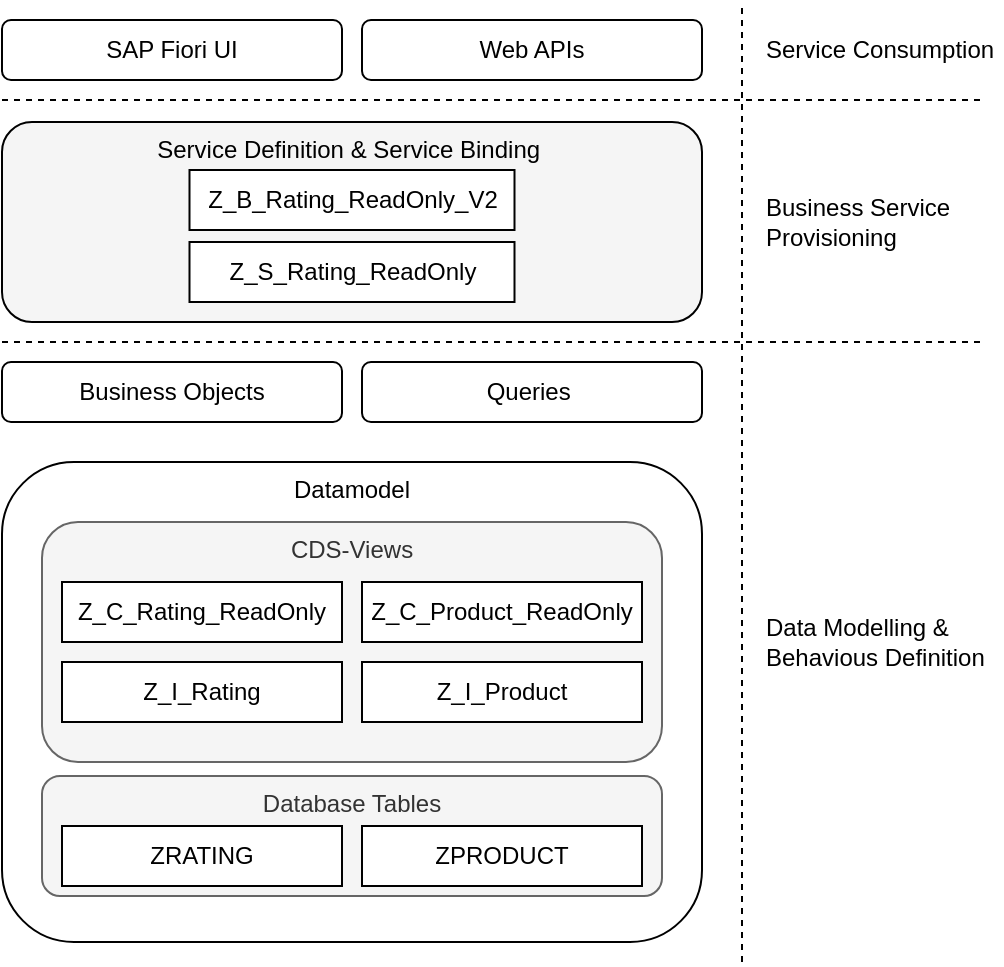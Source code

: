 <mxfile version="21.1.2" type="device">
  <diagram name="Page-1" id="O5uBvAX4eoEhG9-NWiZ3">
    <mxGraphModel dx="1219" dy="1194" grid="1" gridSize="10" guides="1" tooltips="1" connect="1" arrows="1" fold="1" page="1" pageScale="1" pageWidth="827" pageHeight="1169" math="0" shadow="0">
      <root>
        <mxCell id="0" />
        <mxCell id="1" parent="0" />
        <mxCell id="5ukcD1NVXQ0pOEfuJebw-1" value="Business Objects&lt;br&gt;" style="rounded=1;whiteSpace=wrap;html=1;" parent="1" vertex="1">
          <mxGeometry x="20" y="420" width="170" height="30" as="geometry" />
        </mxCell>
        <mxCell id="5ukcD1NVXQ0pOEfuJebw-3" value="Queries&amp;nbsp;" style="rounded=1;whiteSpace=wrap;html=1;" parent="1" vertex="1">
          <mxGeometry x="200" y="420" width="170" height="30" as="geometry" />
        </mxCell>
        <mxCell id="5ukcD1NVXQ0pOEfuJebw-4" value="Service Definition &amp;amp; Service Binding&amp;nbsp;" style="rounded=1;whiteSpace=wrap;html=1;verticalAlign=top;fillColor=#f5f5f5;" parent="1" vertex="1">
          <mxGeometry x="20" y="300" width="350" height="100" as="geometry" />
        </mxCell>
        <mxCell id="5ukcD1NVXQ0pOEfuJebw-5" value="SAP Fiori UI" style="rounded=1;whiteSpace=wrap;html=1;" parent="1" vertex="1">
          <mxGeometry x="20" y="249" width="170" height="30" as="geometry" />
        </mxCell>
        <mxCell id="5ukcD1NVXQ0pOEfuJebw-6" value="Web APIs" style="rounded=1;whiteSpace=wrap;html=1;" parent="1" vertex="1">
          <mxGeometry x="200" y="249" width="170" height="30" as="geometry" />
        </mxCell>
        <mxCell id="5ukcD1NVXQ0pOEfuJebw-7" value="" style="endArrow=none;dashed=1;html=1;rounded=0;" parent="1" edge="1">
          <mxGeometry width="50" height="50" relative="1" as="geometry">
            <mxPoint x="20" y="410" as="sourcePoint" />
            <mxPoint x="510" y="410" as="targetPoint" />
          </mxGeometry>
        </mxCell>
        <mxCell id="5ukcD1NVXQ0pOEfuJebw-8" value="" style="endArrow=none;dashed=1;html=1;rounded=0;" parent="1" edge="1">
          <mxGeometry width="50" height="50" relative="1" as="geometry">
            <mxPoint x="20" y="289" as="sourcePoint" />
            <mxPoint x="510" y="289" as="targetPoint" />
          </mxGeometry>
        </mxCell>
        <mxCell id="5ukcD1NVXQ0pOEfuJebw-9" value="Data Modelling &amp;amp; Behavious Definition&amp;nbsp;" style="text;html=1;strokeColor=none;fillColor=none;align=left;verticalAlign=middle;whiteSpace=wrap;rounded=0;" parent="1" vertex="1">
          <mxGeometry x="400" y="545" width="120" height="30" as="geometry" />
        </mxCell>
        <mxCell id="5ukcD1NVXQ0pOEfuJebw-10" value="" style="endArrow=none;dashed=1;html=1;rounded=0;" parent="1" edge="1">
          <mxGeometry width="50" height="50" relative="1" as="geometry">
            <mxPoint x="390" y="720" as="sourcePoint" />
            <mxPoint x="390" y="240" as="targetPoint" />
          </mxGeometry>
        </mxCell>
        <mxCell id="5ukcD1NVXQ0pOEfuJebw-12" value="Business Service Provisioning" style="text;html=1;strokeColor=none;fillColor=none;align=left;verticalAlign=middle;whiteSpace=wrap;rounded=0;" parent="1" vertex="1">
          <mxGeometry x="400" y="335" width="120" height="30" as="geometry" />
        </mxCell>
        <mxCell id="5ukcD1NVXQ0pOEfuJebw-13" value="Service Consumption&amp;nbsp;" style="text;html=1;strokeColor=none;fillColor=none;align=left;verticalAlign=middle;whiteSpace=wrap;rounded=0;" parent="1" vertex="1">
          <mxGeometry x="400" y="249" width="120" height="30" as="geometry" />
        </mxCell>
        <mxCell id="coRS0ZhkJ7FDkwAaj9oY-12" value="Z_S_Rating_ReadOnly" style="rounded=0;whiteSpace=wrap;html=1;" parent="1" vertex="1">
          <mxGeometry x="113.75" y="360" width="162.5" height="30" as="geometry" />
        </mxCell>
        <mxCell id="coRS0ZhkJ7FDkwAaj9oY-13" value="&lt;code&gt;&lt;font face=&quot;Helvetica&quot;&gt;Z_B_Rating_ReadOnly_V2&lt;/font&gt;&lt;/code&gt;" style="rounded=0;whiteSpace=wrap;html=1;" parent="1" vertex="1">
          <mxGeometry x="113.75" y="324" width="162.5" height="30" as="geometry" />
        </mxCell>
        <mxCell id="5ukcD1NVXQ0pOEfuJebw-2" value="Datamodel" style="rounded=1;whiteSpace=wrap;html=1;verticalAlign=top;" parent="1" vertex="1">
          <mxGeometry x="20" y="470" width="350" height="240" as="geometry" />
        </mxCell>
        <mxCell id="5ukcD1NVXQ0pOEfuJebw-11" style="edgeStyle=orthogonalEdgeStyle;rounded=0;orthogonalLoop=1;jettySize=auto;html=1;exitX=0.5;exitY=1;exitDx=0;exitDy=0;" parent="1" source="5ukcD1NVXQ0pOEfuJebw-2" target="5ukcD1NVXQ0pOEfuJebw-2" edge="1">
          <mxGeometry relative="1" as="geometry" />
        </mxCell>
        <mxCell id="xe2K_mK-dfjaz_KrOQmi-4" value="" style="group" parent="1" vertex="1" connectable="0">
          <mxGeometry x="40" y="627" width="310" height="60" as="geometry" />
        </mxCell>
        <mxCell id="xe2K_mK-dfjaz_KrOQmi-3" value="Database Tables" style="rounded=1;whiteSpace=wrap;html=1;verticalAlign=top;fillColor=#f5f5f5;fontColor=#333333;strokeColor=#666666;" parent="xe2K_mK-dfjaz_KrOQmi-4" vertex="1">
          <mxGeometry width="310" height="60" as="geometry" />
        </mxCell>
        <mxCell id="xe2K_mK-dfjaz_KrOQmi-1" value="ZRATING" style="rounded=0;whiteSpace=wrap;html=1;" parent="xe2K_mK-dfjaz_KrOQmi-4" vertex="1">
          <mxGeometry x="10" y="25" width="140" height="30" as="geometry" />
        </mxCell>
        <mxCell id="xe2K_mK-dfjaz_KrOQmi-2" value="ZPRODUCT" style="rounded=0;whiteSpace=wrap;html=1;" parent="xe2K_mK-dfjaz_KrOQmi-4" vertex="1">
          <mxGeometry x="160" y="25" width="140" height="30" as="geometry" />
        </mxCell>
        <mxCell id="xe2K_mK-dfjaz_KrOQmi-12" value="" style="group" parent="1" vertex="1" connectable="0">
          <mxGeometry x="40" y="500" width="310" height="120" as="geometry" />
        </mxCell>
        <mxCell id="xe2K_mK-dfjaz_KrOQmi-5" value="CDS-Views" style="rounded=1;whiteSpace=wrap;html=1;verticalAlign=top;fillColor=#f5f5f5;fontColor=#333333;strokeColor=#666666;" parent="xe2K_mK-dfjaz_KrOQmi-12" vertex="1">
          <mxGeometry width="310" height="120" as="geometry" />
        </mxCell>
        <mxCell id="xe2K_mK-dfjaz_KrOQmi-10" value="Z_I_Rating" style="rounded=0;whiteSpace=wrap;html=1;" parent="xe2K_mK-dfjaz_KrOQmi-12" vertex="1">
          <mxGeometry x="10" y="70" width="140" height="30" as="geometry" />
        </mxCell>
        <mxCell id="xe2K_mK-dfjaz_KrOQmi-11" value="Z_I_Product" style="rounded=0;whiteSpace=wrap;html=1;" parent="xe2K_mK-dfjaz_KrOQmi-12" vertex="1">
          <mxGeometry x="160" y="70" width="140" height="30" as="geometry" />
        </mxCell>
        <mxCell id="eseh26PKGZZb0qquZgIW-5" value="Z_C_Rating_ReadOnly" style="rounded=0;whiteSpace=wrap;html=1;" parent="xe2K_mK-dfjaz_KrOQmi-12" vertex="1">
          <mxGeometry x="10" y="30" width="140" height="30" as="geometry" />
        </mxCell>
        <mxCell id="eseh26PKGZZb0qquZgIW-6" value="Z_C_Product_ReadOnly" style="rounded=0;whiteSpace=wrap;html=1;" parent="xe2K_mK-dfjaz_KrOQmi-12" vertex="1">
          <mxGeometry x="160" y="30" width="140" height="30" as="geometry" />
        </mxCell>
      </root>
    </mxGraphModel>
  </diagram>
</mxfile>
